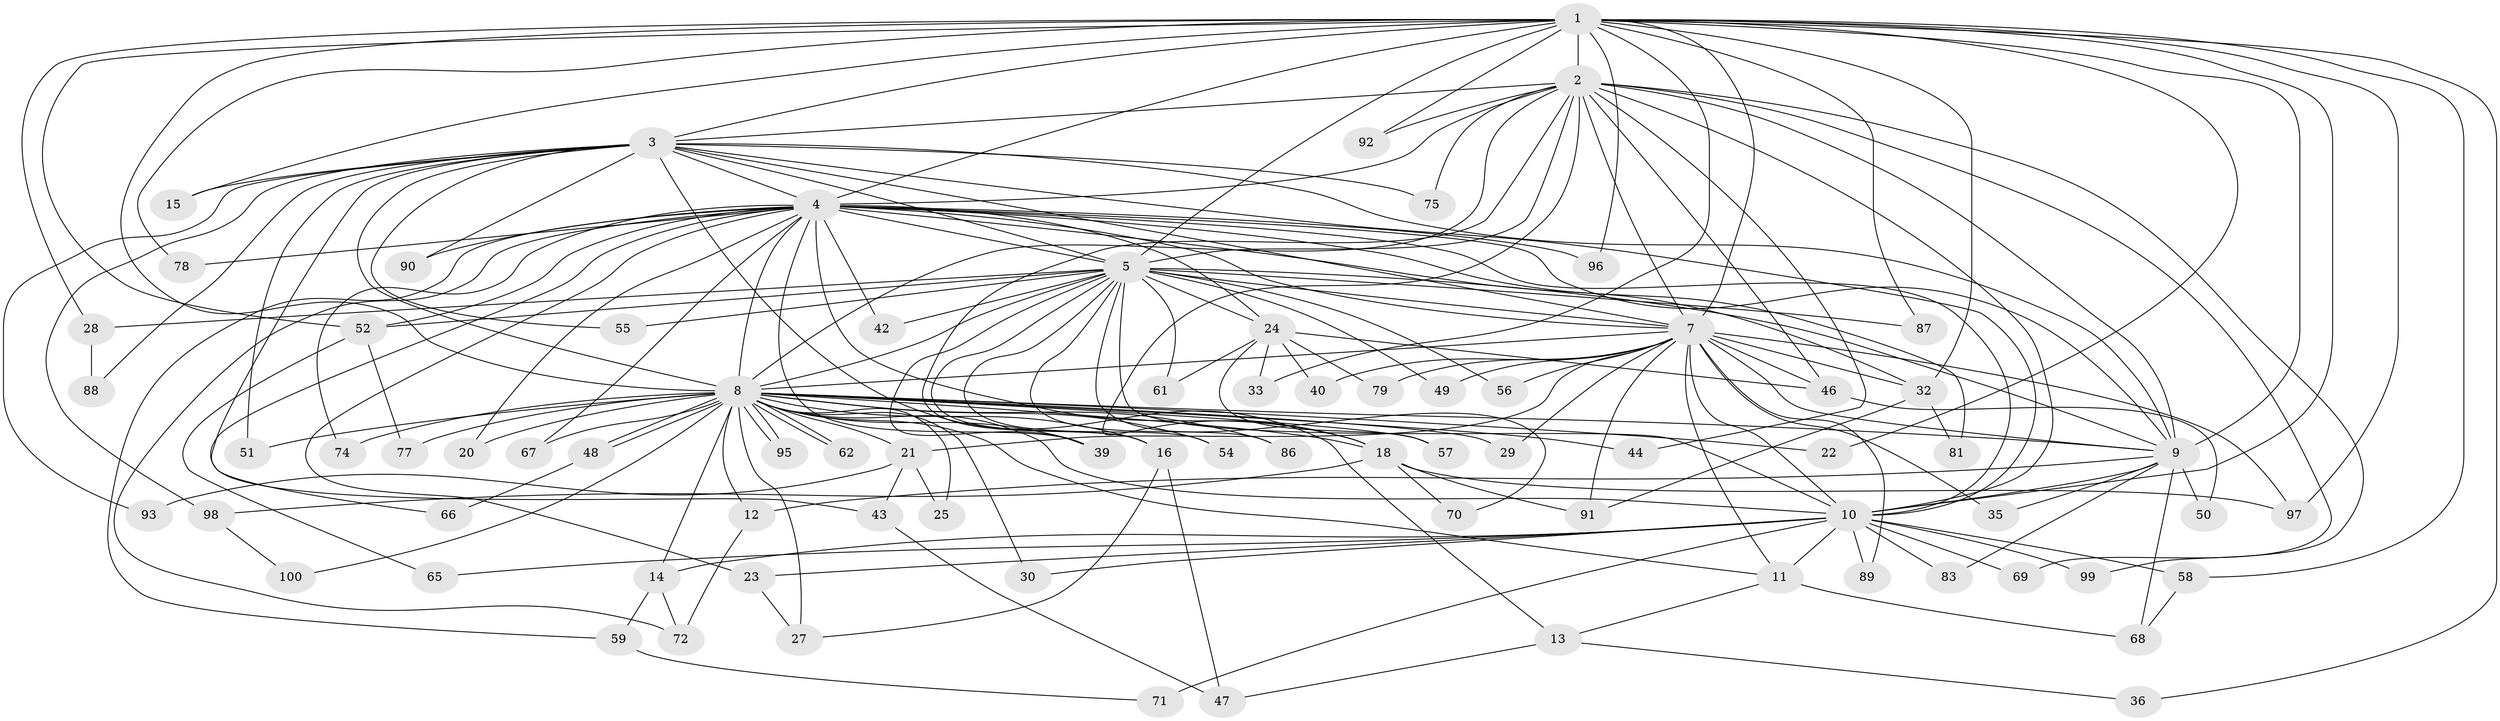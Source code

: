 // Generated by graph-tools (version 1.1) at 2025/23/03/03/25 07:23:46]
// undirected, 79 vertices, 189 edges
graph export_dot {
graph [start="1"]
  node [color=gray90,style=filled];
  1 [super="+6"];
  2 [super="+26"];
  3 [super="+34"];
  4 [super="+38"];
  5 [super="+17"];
  7 [super="+80"];
  8 [super="+19"];
  9 [super="+31"];
  10 [super="+73"];
  11 [super="+41"];
  12;
  13;
  14;
  15;
  16 [super="+76"];
  18 [super="+37"];
  20;
  21;
  22;
  23;
  24 [super="+82"];
  25;
  27 [super="+45"];
  28;
  29;
  30;
  32;
  33;
  35;
  36;
  39 [super="+63"];
  40;
  42;
  43;
  44;
  46;
  47 [super="+64"];
  48 [super="+53"];
  49;
  50;
  51;
  52 [super="+60"];
  54;
  55;
  56;
  57;
  58;
  59;
  61;
  62;
  65;
  66;
  67;
  68 [super="+85"];
  69;
  70;
  71 [super="+102"];
  72 [super="+84"];
  74;
  75;
  77;
  78;
  79;
  81;
  83;
  86;
  87;
  88;
  89;
  90;
  91 [super="+94"];
  92;
  93;
  95;
  96;
  97 [super="+101"];
  98;
  99;
  100;
  1 -- 2 [weight=2];
  1 -- 3 [weight=3];
  1 -- 4 [weight=2];
  1 -- 5 [weight=2];
  1 -- 7 [weight=2];
  1 -- 8 [weight=2];
  1 -- 9 [weight=2];
  1 -- 10 [weight=2];
  1 -- 28;
  1 -- 32;
  1 -- 33 [weight=2];
  1 -- 58;
  1 -- 78;
  1 -- 87;
  1 -- 92;
  1 -- 15;
  1 -- 22;
  1 -- 96;
  1 -- 36;
  1 -- 52;
  1 -- 97;
  2 -- 3;
  2 -- 4;
  2 -- 5 [weight=2];
  2 -- 7;
  2 -- 8;
  2 -- 9;
  2 -- 10;
  2 -- 16;
  2 -- 18;
  2 -- 44;
  2 -- 46;
  2 -- 75;
  2 -- 92;
  2 -- 99;
  2 -- 69;
  3 -- 4;
  3 -- 5;
  3 -- 7;
  3 -- 8 [weight=2];
  3 -- 9;
  3 -- 10;
  3 -- 13;
  3 -- 15;
  3 -- 43;
  3 -- 51;
  3 -- 90;
  3 -- 93;
  3 -- 98;
  3 -- 55;
  3 -- 88;
  3 -- 75;
  4 -- 5 [weight=2];
  4 -- 7;
  4 -- 8;
  4 -- 9;
  4 -- 10;
  4 -- 18;
  4 -- 20;
  4 -- 23;
  4 -- 24;
  4 -- 39;
  4 -- 42;
  4 -- 59;
  4 -- 66;
  4 -- 67;
  4 -- 72;
  4 -- 74;
  4 -- 78;
  4 -- 81;
  4 -- 90;
  4 -- 96;
  4 -- 32;
  4 -- 52;
  5 -- 7;
  5 -- 8;
  5 -- 9;
  5 -- 10;
  5 -- 24;
  5 -- 28;
  5 -- 49;
  5 -- 52;
  5 -- 54;
  5 -- 55;
  5 -- 56;
  5 -- 61;
  5 -- 70;
  5 -- 86;
  5 -- 42;
  5 -- 87;
  5 -- 16;
  5 -- 39;
  7 -- 8;
  7 -- 9;
  7 -- 10;
  7 -- 21;
  7 -- 29;
  7 -- 32;
  7 -- 35;
  7 -- 40;
  7 -- 49;
  7 -- 56;
  7 -- 79;
  7 -- 91;
  7 -- 97;
  7 -- 89;
  7 -- 46;
  7 -- 11;
  8 -- 9 [weight=2];
  8 -- 10;
  8 -- 11;
  8 -- 12;
  8 -- 14;
  8 -- 16;
  8 -- 20;
  8 -- 21;
  8 -- 22;
  8 -- 25;
  8 -- 27;
  8 -- 29;
  8 -- 30;
  8 -- 39;
  8 -- 44;
  8 -- 48 [weight=2];
  8 -- 48;
  8 -- 51;
  8 -- 54;
  8 -- 57;
  8 -- 62;
  8 -- 62;
  8 -- 67;
  8 -- 74;
  8 -- 77;
  8 -- 86;
  8 -- 95;
  8 -- 95;
  8 -- 100;
  8 -- 18;
  9 -- 10;
  9 -- 12;
  9 -- 35;
  9 -- 50;
  9 -- 83;
  9 -- 68;
  10 -- 11 [weight=2];
  10 -- 14;
  10 -- 23;
  10 -- 30;
  10 -- 58;
  10 -- 65;
  10 -- 69;
  10 -- 71 [weight=2];
  10 -- 89;
  10 -- 99;
  10 -- 83;
  11 -- 13;
  11 -- 68;
  12 -- 72;
  13 -- 36;
  13 -- 47;
  14 -- 59;
  14 -- 72;
  16 -- 47;
  16 -- 27;
  18 -- 70;
  18 -- 97;
  18 -- 98;
  18 -- 91;
  21 -- 25;
  21 -- 43;
  21 -- 93;
  23 -- 27;
  24 -- 40;
  24 -- 46;
  24 -- 57;
  24 -- 61;
  24 -- 79;
  24 -- 33;
  28 -- 88;
  32 -- 81;
  32 -- 91;
  43 -- 47;
  46 -- 50;
  48 -- 66;
  52 -- 65;
  52 -- 77;
  58 -- 68;
  59 -- 71;
  98 -- 100;
}
